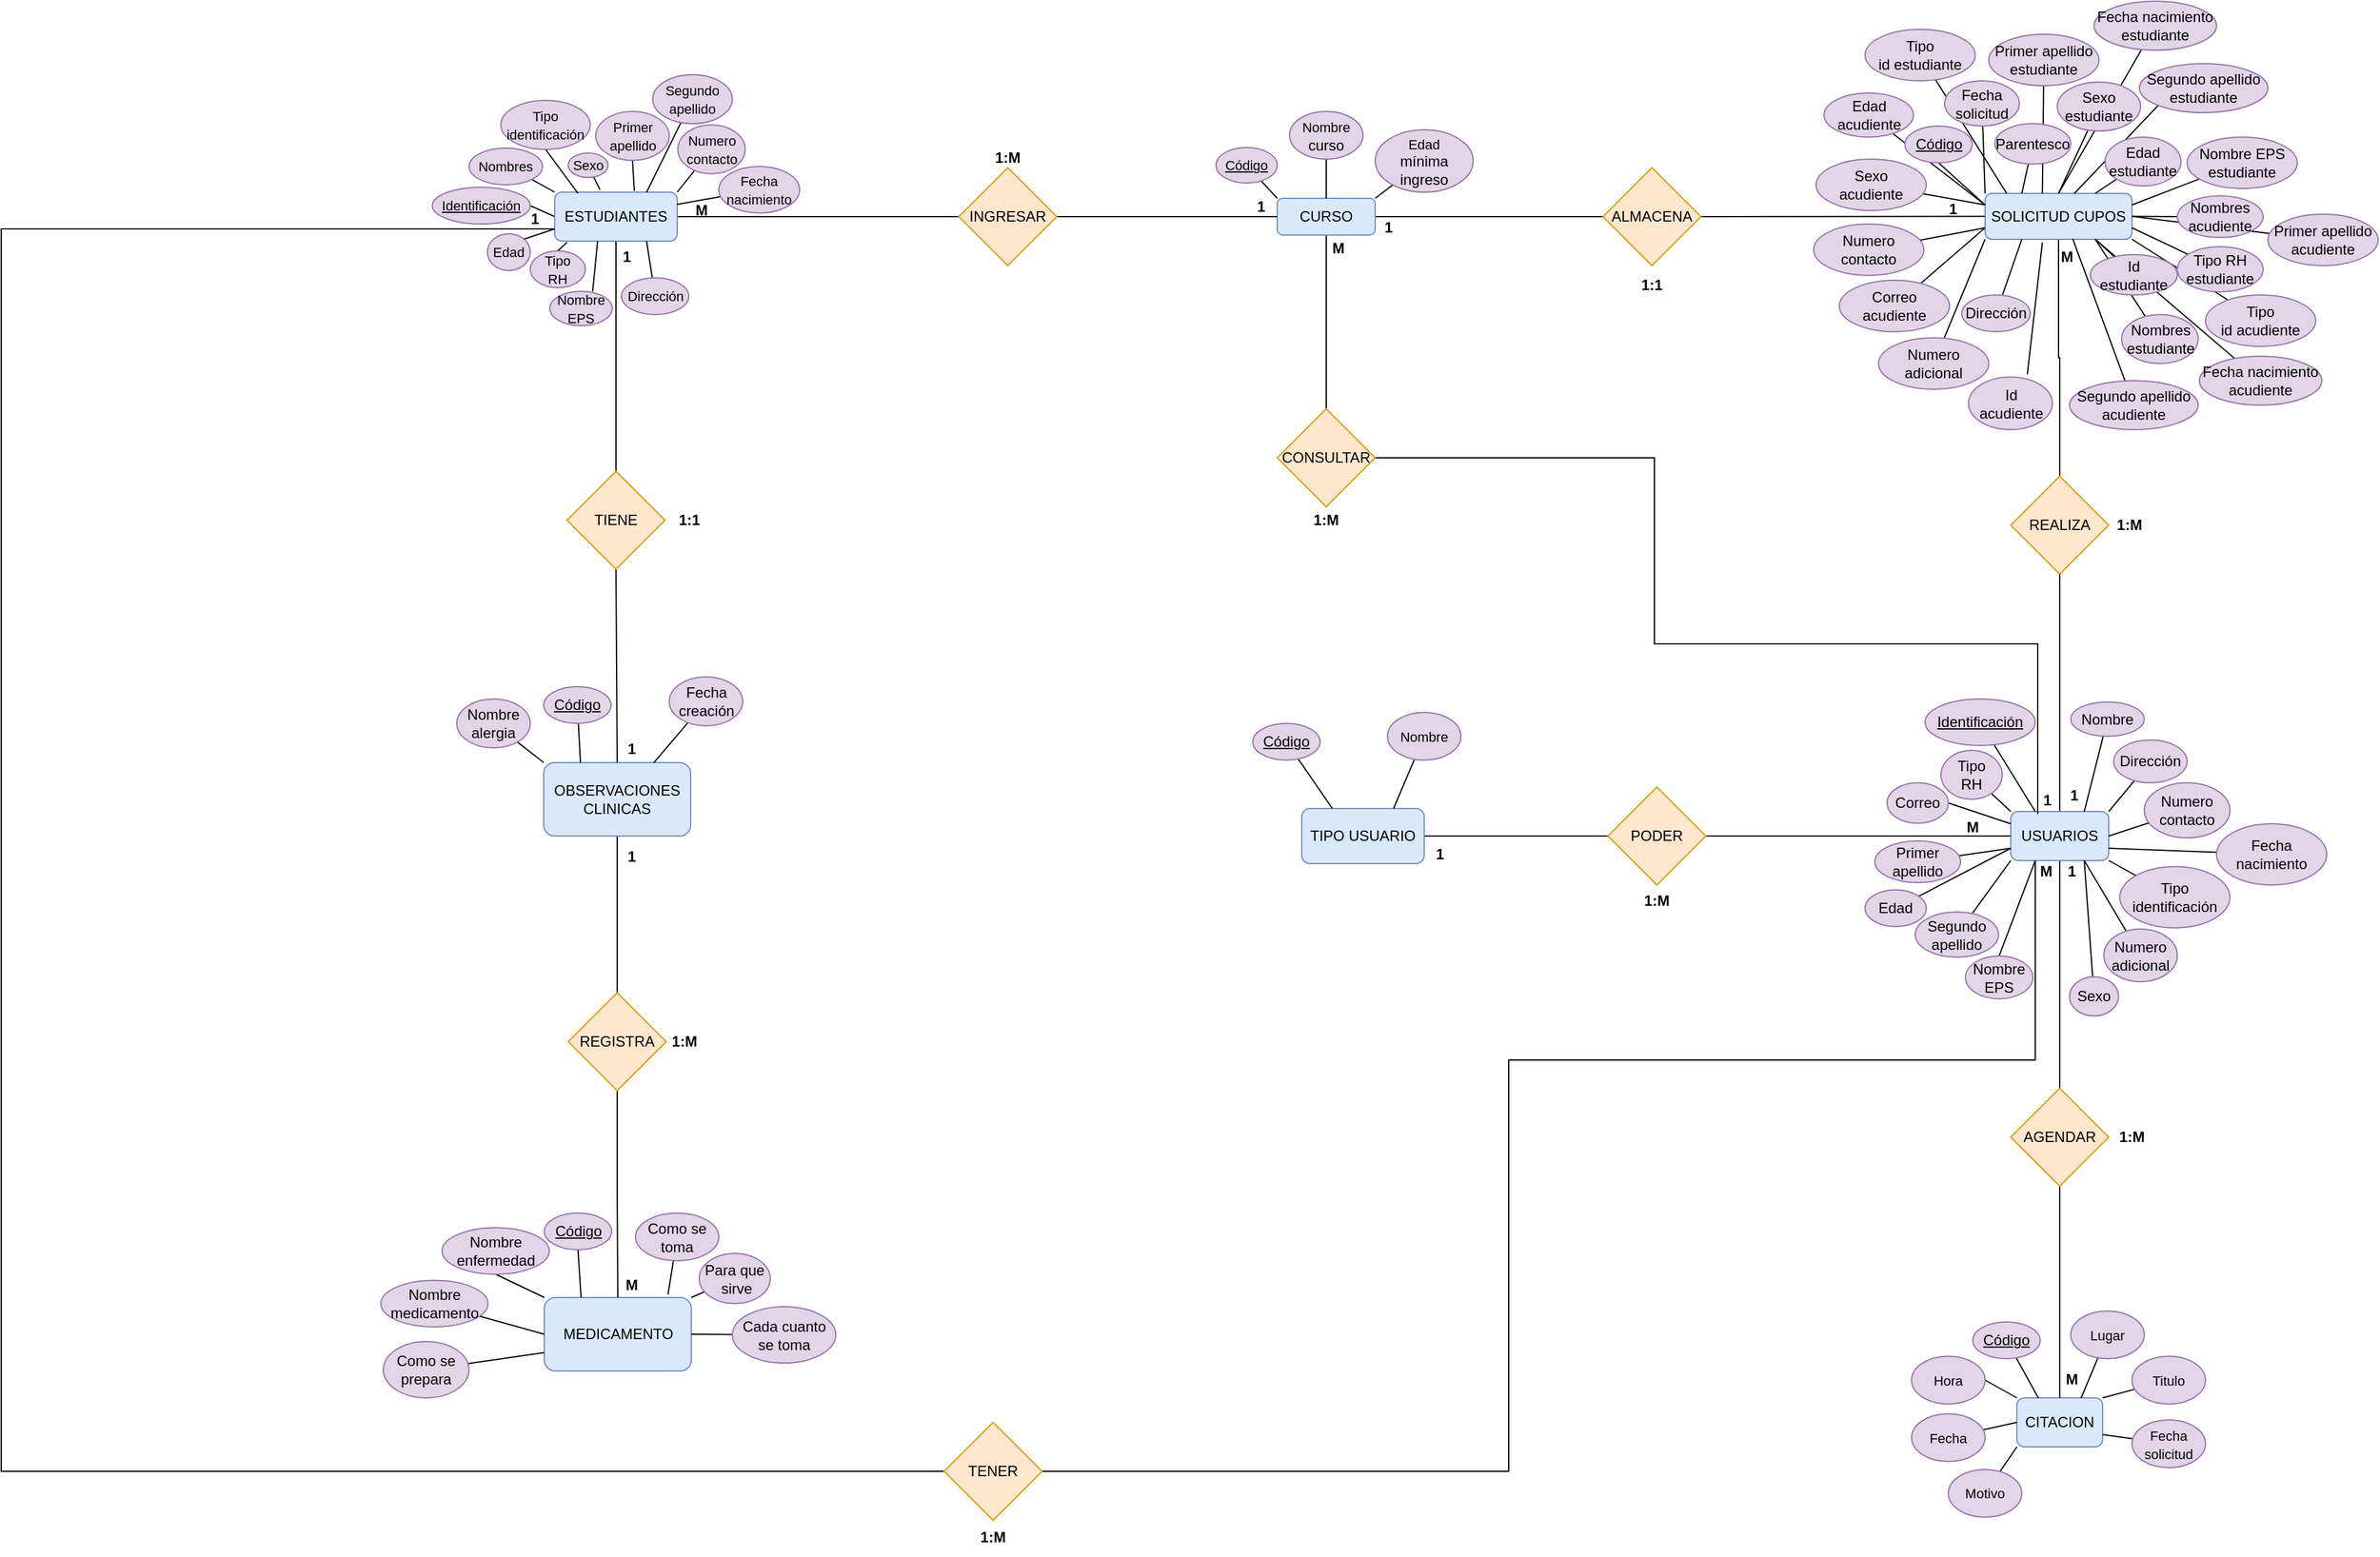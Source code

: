 <mxfile version="21.5.0" type="google">
  <diagram id="hi30bg3tdRjBoBi6AAP7" name="Página-2">
    <mxGraphModel grid="1" page="1" gridSize="10" guides="1" tooltips="1" connect="1" arrows="1" fold="1" pageScale="1" pageWidth="2000" pageHeight="1500" math="0" shadow="0">
      <root>
        <mxCell id="0" />
        <mxCell id="1" parent="0" />
        <mxCell id="21_-cTdfxWqtA-oArPwW-14" style="rounded=0;orthogonalLoop=1;jettySize=auto;html=1;exitX=0;exitY=0.5;exitDx=0;exitDy=0;entryX=1;entryY=0.5;entryDx=0;entryDy=0;endArrow=none;endFill=0;" edge="1" parent="1" source="kTRFzz2kdoV4UdgpNiOk-1" target="21_-cTdfxWqtA-oArPwW-1">
          <mxGeometry relative="1" as="geometry" />
        </mxCell>
        <mxCell id="pYTKp2RMSkkWVfWajzVp-2" style="rounded=0;orthogonalLoop=1;jettySize=auto;html=1;exitX=1;exitY=0.5;exitDx=0;exitDy=0;entryX=0;entryY=0.5;entryDx=0;entryDy=0;endArrow=none;endFill=0;" edge="1" parent="1" source="kTRFzz2kdoV4UdgpNiOk-1" target="pYTKp2RMSkkWVfWajzVp-1">
          <mxGeometry relative="1" as="geometry" />
        </mxCell>
        <mxCell id="buCbZHV-atKJJndQkfvh-4" style="edgeStyle=orthogonalEdgeStyle;rounded=0;orthogonalLoop=1;jettySize=auto;html=1;exitX=0.5;exitY=1;exitDx=0;exitDy=0;entryX=0.5;entryY=0;entryDx=0;entryDy=0;endArrow=none;endFill=0;" edge="1" parent="1" source="kTRFzz2kdoV4UdgpNiOk-1" target="buCbZHV-atKJJndQkfvh-3">
          <mxGeometry relative="1" as="geometry" />
        </mxCell>
        <mxCell id="52fGnfdgsXFUOAPsxjnB-5" style="edgeStyle=orthogonalEdgeStyle;rounded=0;orthogonalLoop=1;jettySize=auto;html=1;exitX=0;exitY=0.75;exitDx=0;exitDy=0;entryX=0;entryY=0.5;entryDx=0;entryDy=0;endArrow=none;endFill=0;" edge="1" parent="1" source="kTRFzz2kdoV4UdgpNiOk-1" target="52fGnfdgsXFUOAPsxjnB-3">
          <mxGeometry relative="1" as="geometry">
            <Array as="points">
              <mxPoint x="-1980" y="351" />
              <mxPoint x="-1980" y="1366" />
            </Array>
          </mxGeometry>
        </mxCell>
        <mxCell id="kTRFzz2kdoV4UdgpNiOk-1" value="ESTUDIANTES" style="rounded=1;whiteSpace=wrap;html=1;fillColor=#dae8fc;strokeColor=#6c8ebf;" vertex="1" parent="1">
          <mxGeometry x="-1528" y="321" width="100" height="40" as="geometry" />
        </mxCell>
        <mxCell id="1-Hoy1bRSM8ZjGm4KJbF-3" style="rounded=0;orthogonalLoop=1;jettySize=auto;html=1;exitX=1;exitY=0.5;exitDx=0;exitDy=0;entryX=0;entryY=0.5;entryDx=0;entryDy=0;endArrow=none;endFill=0;" edge="1" parent="1" source="efokd-Rs5_WxePR58kGl-1" target="1-Hoy1bRSM8ZjGm4KJbF-1">
          <mxGeometry relative="1" as="geometry" />
        </mxCell>
        <mxCell id="52fGnfdgsXFUOAPsxjnB-9" style="edgeStyle=orthogonalEdgeStyle;rounded=0;orthogonalLoop=1;jettySize=auto;html=1;exitX=0.5;exitY=1;exitDx=0;exitDy=0;entryX=0.5;entryY=0;entryDx=0;entryDy=0;endArrow=none;endFill=0;" edge="1" parent="1" source="efokd-Rs5_WxePR58kGl-1" target="hN-NQIdpNs_jW__vFX4X-1">
          <mxGeometry relative="1" as="geometry" />
        </mxCell>
        <mxCell id="efokd-Rs5_WxePR58kGl-1" value="CURSO" style="rounded=1;whiteSpace=wrap;html=1;fillColor=#dae8fc;strokeColor=#6c8ebf;" vertex="1" parent="1">
          <mxGeometry x="-938" y="326" width="80" height="30" as="geometry" />
        </mxCell>
        <mxCell id="1-Hoy1bRSM8ZjGm4KJbF-7" style="edgeStyle=orthogonalEdgeStyle;rounded=0;orthogonalLoop=1;jettySize=auto;html=1;exitX=0.5;exitY=1;exitDx=0;exitDy=0;entryX=0.5;entryY=0;entryDx=0;entryDy=0;endArrow=none;endFill=0;" edge="1" parent="1" source="efokd-Rs5_WxePR58kGl-3" target="1-Hoy1bRSM8ZjGm4KJbF-6">
          <mxGeometry relative="1" as="geometry" />
        </mxCell>
        <mxCell id="efokd-Rs5_WxePR58kGl-3" value="SOLICITUD CUPOS" style="rounded=1;whiteSpace=wrap;html=1;fillColor=#dae8fc;strokeColor=#6c8ebf;" vertex="1" parent="1">
          <mxGeometry x="-360" y="322" width="120" height="37.5" as="geometry" />
        </mxCell>
        <mxCell id="buCbZHV-atKJJndQkfvh-2" style="edgeStyle=orthogonalEdgeStyle;rounded=0;orthogonalLoop=1;jettySize=auto;html=1;entryX=0;entryY=0.5;entryDx=0;entryDy=0;endArrow=none;endFill=0;" edge="1" parent="1" source="efokd-Rs5_WxePR58kGl-4" target="t8jsbk6Kbx5nm3LYvszp-3">
          <mxGeometry relative="1" as="geometry" />
        </mxCell>
        <mxCell id="efokd-Rs5_WxePR58kGl-4" value="TIPO USUARIO" style="rounded=1;whiteSpace=wrap;html=1;fillColor=#dae8fc;strokeColor=#6c8ebf;" vertex="1" parent="1">
          <mxGeometry x="-918" y="824.5" width="100" height="45" as="geometry" />
        </mxCell>
        <mxCell id="efokd-Rs5_WxePR58kGl-5" value="CITACION" style="rounded=1;whiteSpace=wrap;html=1;fillColor=#dae8fc;strokeColor=#6c8ebf;" vertex="1" parent="1">
          <mxGeometry x="-334" y="1306" width="70" height="40" as="geometry" />
        </mxCell>
        <mxCell id="20xpbOnm3BHzxM4sge3k-3" style="edgeStyle=orthogonalEdgeStyle;rounded=0;orthogonalLoop=1;jettySize=auto;html=1;exitX=0.5;exitY=1;exitDx=0;exitDy=0;entryX=0.5;entryY=0;entryDx=0;entryDy=0;endArrow=none;endFill=0;" edge="1" parent="1" source="efokd-Rs5_WxePR58kGl-6" target="20xpbOnm3BHzxM4sge3k-2">
          <mxGeometry relative="1" as="geometry" />
        </mxCell>
        <mxCell id="efokd-Rs5_WxePR58kGl-6" value="OBSERVACIONES CLINICAS" style="rounded=1;whiteSpace=wrap;html=1;fillColor=#dae8fc;strokeColor=#6c8ebf;" vertex="1" parent="1">
          <mxGeometry x="-1537" y="787" width="120" height="60" as="geometry" />
        </mxCell>
        <mxCell id="efokd-Rs5_WxePR58kGl-7" value="MEDICAMENTO" style="rounded=1;whiteSpace=wrap;html=1;fillColor=#dae8fc;strokeColor=#6c8ebf;" vertex="1" parent="1">
          <mxGeometry x="-1536.5" y="1224" width="120" height="60" as="geometry" />
        </mxCell>
        <mxCell id="21_-cTdfxWqtA-oArPwW-1" value="&lt;u&gt;&lt;font style=&quot;font-size: 11px;&quot;&gt;Identificación&lt;/font&gt;&lt;/u&gt;" style="ellipse;whiteSpace=wrap;html=1;fillColor=#e1d5e7;strokeColor=#9673a6;" vertex="1" parent="1">
          <mxGeometry x="-1628" y="317" width="80" height="30" as="geometry" />
        </mxCell>
        <mxCell id="21_-cTdfxWqtA-oArPwW-17" style="rounded=0;orthogonalLoop=1;jettySize=auto;html=1;exitX=0.5;exitY=1;exitDx=0;exitDy=0;entryX=0.19;entryY=0.025;entryDx=0;entryDy=0;entryPerimeter=0;endArrow=none;endFill=0;" edge="1" parent="1" source="21_-cTdfxWqtA-oArPwW-2" target="kTRFzz2kdoV4UdgpNiOk-1">
          <mxGeometry relative="1" as="geometry" />
        </mxCell>
        <mxCell id="21_-cTdfxWqtA-oArPwW-2" value="&lt;font style=&quot;font-size: 11px;&quot;&gt;Tipo&lt;br&gt;identificación&lt;/font&gt;" style="ellipse;whiteSpace=wrap;html=1;fillColor=#e1d5e7;strokeColor=#9673a6;" vertex="1" parent="1">
          <mxGeometry x="-1572" y="246" width="73" height="40" as="geometry" />
        </mxCell>
        <mxCell id="21_-cTdfxWqtA-oArPwW-15" style="rounded=0;orthogonalLoop=1;jettySize=auto;html=1;exitX=1;exitY=1;exitDx=0;exitDy=0;entryX=0;entryY=0;entryDx=0;entryDy=0;endArrow=none;endFill=0;" edge="1" parent="1" source="21_-cTdfxWqtA-oArPwW-3" target="kTRFzz2kdoV4UdgpNiOk-1">
          <mxGeometry relative="1" as="geometry" />
        </mxCell>
        <mxCell id="21_-cTdfxWqtA-oArPwW-3" value="&lt;font style=&quot;font-size: 11px;&quot;&gt;Nombres&lt;/font&gt;" style="ellipse;whiteSpace=wrap;html=1;fillColor=#e1d5e7;strokeColor=#9673a6;" vertex="1" parent="1">
          <mxGeometry x="-1598" y="285" width="60" height="30" as="geometry" />
        </mxCell>
        <mxCell id="21_-cTdfxWqtA-oArPwW-18" style="rounded=0;orthogonalLoop=1;jettySize=auto;html=1;exitX=0.5;exitY=1;exitDx=0;exitDy=0;entryX=0.65;entryY=-0.025;entryDx=0;entryDy=0;endArrow=none;endFill=0;entryPerimeter=0;" edge="1" parent="1" source="21_-cTdfxWqtA-oArPwW-4" target="kTRFzz2kdoV4UdgpNiOk-1">
          <mxGeometry relative="1" as="geometry" />
        </mxCell>
        <mxCell id="21_-cTdfxWqtA-oArPwW-4" value="&lt;font style=&quot;font-size: 11px;&quot;&gt;Primer&lt;br&gt;apellido&lt;/font&gt;" style="ellipse;whiteSpace=wrap;html=1;fillColor=#e1d5e7;strokeColor=#9673a6;" vertex="1" parent="1">
          <mxGeometry x="-1494.5" y="255" width="60" height="40" as="geometry" />
        </mxCell>
        <mxCell id="21_-cTdfxWqtA-oArPwW-21" style="rounded=0;orthogonalLoop=1;jettySize=auto;html=1;entryX=0.75;entryY=0;entryDx=0;entryDy=0;endArrow=none;endFill=0;" edge="1" parent="1" source="21_-cTdfxWqtA-oArPwW-5" target="kTRFzz2kdoV4UdgpNiOk-1">
          <mxGeometry relative="1" as="geometry" />
        </mxCell>
        <mxCell id="21_-cTdfxWqtA-oArPwW-5" value="&lt;font style=&quot;font-size: 11px;&quot;&gt;Segundo&lt;br&gt;apellido&lt;/font&gt;" style="ellipse;whiteSpace=wrap;html=1;fillColor=#e1d5e7;strokeColor=#9673a6;" vertex="1" parent="1">
          <mxGeometry x="-1448" y="225" width="65" height="40" as="geometry" />
        </mxCell>
        <mxCell id="21_-cTdfxWqtA-oArPwW-25" style="rounded=0;orthogonalLoop=1;jettySize=auto;html=1;entryX=1;entryY=0.25;entryDx=0;entryDy=0;endArrow=none;endFill=0;" edge="1" parent="1" source="21_-cTdfxWqtA-oArPwW-6" target="kTRFzz2kdoV4UdgpNiOk-1">
          <mxGeometry relative="1" as="geometry" />
        </mxCell>
        <mxCell id="21_-cTdfxWqtA-oArPwW-6" value="&lt;font style=&quot;font-size: 11px;&quot;&gt;Fecha&lt;br&gt;nacimiento&lt;/font&gt;" style="ellipse;whiteSpace=wrap;html=1;fillColor=#e1d5e7;strokeColor=#9673a6;" vertex="1" parent="1">
          <mxGeometry x="-1394" y="300" width="66" height="38" as="geometry" />
        </mxCell>
        <mxCell id="21_-cTdfxWqtA-oArPwW-16" style="rounded=0;orthogonalLoop=1;jettySize=auto;html=1;exitX=1;exitY=0;exitDx=0;exitDy=0;entryX=0;entryY=0.75;entryDx=0;entryDy=0;endArrow=none;endFill=0;" edge="1" parent="1" source="21_-cTdfxWqtA-oArPwW-7" target="kTRFzz2kdoV4UdgpNiOk-1">
          <mxGeometry relative="1" as="geometry" />
        </mxCell>
        <mxCell id="21_-cTdfxWqtA-oArPwW-7" value="&lt;font style=&quot;font-size: 11px;&quot;&gt;Edad&lt;/font&gt;" style="ellipse;whiteSpace=wrap;html=1;fillColor=#e1d5e7;strokeColor=#9673a6;" vertex="1" parent="1">
          <mxGeometry x="-1583" y="355" width="35" height="30" as="geometry" />
        </mxCell>
        <mxCell id="21_-cTdfxWqtA-oArPwW-24" style="rounded=0;orthogonalLoop=1;jettySize=auto;html=1;entryX=1;entryY=0;entryDx=0;entryDy=0;endArrow=none;endFill=0;" edge="1" parent="1" source="21_-cTdfxWqtA-oArPwW-8" target="kTRFzz2kdoV4UdgpNiOk-1">
          <mxGeometry relative="1" as="geometry" />
        </mxCell>
        <mxCell id="21_-cTdfxWqtA-oArPwW-8" value="&lt;font style=&quot;font-size: 11px;&quot;&gt;Numero&lt;br&gt;contacto&lt;/font&gt;" style="ellipse;whiteSpace=wrap;html=1;fillColor=#e1d5e7;strokeColor=#9673a6;" vertex="1" parent="1">
          <mxGeometry x="-1427.5" y="266" width="55" height="40" as="geometry" />
        </mxCell>
        <mxCell id="21_-cTdfxWqtA-oArPwW-23" style="rounded=0;orthogonalLoop=1;jettySize=auto;html=1;entryX=0.75;entryY=1;entryDx=0;entryDy=0;endArrow=none;endFill=0;" edge="1" parent="1" source="21_-cTdfxWqtA-oArPwW-9" target="kTRFzz2kdoV4UdgpNiOk-1">
          <mxGeometry relative="1" as="geometry" />
        </mxCell>
        <mxCell id="21_-cTdfxWqtA-oArPwW-9" value="&lt;font style=&quot;font-size: 11px;&quot;&gt;Dirección&lt;/font&gt;" style="ellipse;whiteSpace=wrap;html=1;fillColor=#e1d5e7;strokeColor=#9673a6;" vertex="1" parent="1">
          <mxGeometry x="-1473.5" y="391" width="55" height="30" as="geometry" />
        </mxCell>
        <mxCell id="21_-cTdfxWqtA-oArPwW-22" style="rounded=0;orthogonalLoop=1;jettySize=auto;html=1;entryX=0.37;entryY=-0.05;entryDx=0;entryDy=0;entryPerimeter=0;endArrow=none;endFill=0;" edge="1" parent="1" source="21_-cTdfxWqtA-oArPwW-10" target="kTRFzz2kdoV4UdgpNiOk-1">
          <mxGeometry relative="1" as="geometry" />
        </mxCell>
        <mxCell id="21_-cTdfxWqtA-oArPwW-10" value="&lt;font style=&quot;font-size: 11px;&quot;&gt;Sexo&lt;/font&gt;" style="ellipse;whiteSpace=wrap;html=1;fillColor=#e1d5e7;strokeColor=#9673a6;" vertex="1" parent="1">
          <mxGeometry x="-1517" y="289" width="32.5" height="20" as="geometry" />
        </mxCell>
        <mxCell id="21_-cTdfxWqtA-oArPwW-20" style="rounded=0;orthogonalLoop=1;jettySize=auto;html=1;exitX=0.686;exitY=0;exitDx=0;exitDy=0;entryX=0.35;entryY=1;entryDx=0;entryDy=0;entryPerimeter=0;endArrow=none;endFill=0;exitPerimeter=0;" edge="1" parent="1" source="21_-cTdfxWqtA-oArPwW-11" target="kTRFzz2kdoV4UdgpNiOk-1">
          <mxGeometry relative="1" as="geometry" />
        </mxCell>
        <mxCell id="21_-cTdfxWqtA-oArPwW-11" value="&lt;font style=&quot;font-size: 11px;&quot;&gt;Nombre&lt;br&gt;EPS&lt;/font&gt;" style="ellipse;whiteSpace=wrap;html=1;fillColor=#e1d5e7;strokeColor=#9673a6;" vertex="1" parent="1">
          <mxGeometry x="-1532" y="402" width="51" height="28" as="geometry" />
        </mxCell>
        <mxCell id="21_-cTdfxWqtA-oArPwW-19" style="rounded=0;orthogonalLoop=1;jettySize=auto;html=1;exitX=0.5;exitY=0;exitDx=0;exitDy=0;entryX=0.1;entryY=1.025;entryDx=0;entryDy=0;endArrow=none;endFill=0;entryPerimeter=0;" edge="1" parent="1" source="21_-cTdfxWqtA-oArPwW-12" target="kTRFzz2kdoV4UdgpNiOk-1">
          <mxGeometry relative="1" as="geometry" />
        </mxCell>
        <mxCell id="21_-cTdfxWqtA-oArPwW-12" value="&lt;font style=&quot;font-size: 11px;&quot;&gt;Tipo&lt;br&gt;RH&lt;/font&gt;" style="ellipse;whiteSpace=wrap;html=1;fillColor=#e1d5e7;strokeColor=#9673a6;" vertex="1" parent="1">
          <mxGeometry x="-1548" y="369" width="45" height="30" as="geometry" />
        </mxCell>
        <mxCell id="pYTKp2RMSkkWVfWajzVp-3" style="rounded=0;orthogonalLoop=1;jettySize=auto;html=1;exitX=1;exitY=0.5;exitDx=0;exitDy=0;entryX=0;entryY=0.5;entryDx=0;entryDy=0;endArrow=none;endFill=0;" edge="1" parent="1" source="pYTKp2RMSkkWVfWajzVp-1" target="efokd-Rs5_WxePR58kGl-1">
          <mxGeometry relative="1" as="geometry" />
        </mxCell>
        <mxCell id="pYTKp2RMSkkWVfWajzVp-1" value="&lt;font style=&quot;vertical-align: inherit;&quot;&gt;&lt;font style=&quot;vertical-align: inherit;&quot;&gt;INGRESAR&lt;/font&gt;&lt;/font&gt;" style="rhombus;whiteSpace=wrap;html=1;fillColor=#ffe6cc;strokeColor=#d79b00;" vertex="1" parent="1">
          <mxGeometry x="-1198" y="301" width="80" height="80" as="geometry" />
        </mxCell>
        <mxCell id="pYTKp2RMSkkWVfWajzVp-7" style="rounded=0;orthogonalLoop=1;jettySize=auto;html=1;entryX=0;entryY=0;entryDx=0;entryDy=0;endArrow=none;endFill=0;" edge="1" parent="1" source="pYTKp2RMSkkWVfWajzVp-4" target="efokd-Rs5_WxePR58kGl-1">
          <mxGeometry relative="1" as="geometry" />
        </mxCell>
        <mxCell id="pYTKp2RMSkkWVfWajzVp-4" value="&lt;span style=&quot;font-size: 11px;&quot;&gt;&lt;u&gt;Código&lt;/u&gt;&lt;/span&gt;" style="ellipse;whiteSpace=wrap;html=1;fillColor=#e1d5e7;strokeColor=#9673a6;" vertex="1" parent="1">
          <mxGeometry x="-988" y="284.5" width="50" height="29" as="geometry" />
        </mxCell>
        <mxCell id="pYTKp2RMSkkWVfWajzVp-8" style="rounded=0;orthogonalLoop=1;jettySize=auto;html=1;entryX=0.5;entryY=0;entryDx=0;entryDy=0;endArrow=none;endFill=0;" edge="1" parent="1" source="pYTKp2RMSkkWVfWajzVp-5" target="efokd-Rs5_WxePR58kGl-1">
          <mxGeometry relative="1" as="geometry" />
        </mxCell>
        <mxCell id="pYTKp2RMSkkWVfWajzVp-5" value="&lt;span style=&quot;font-size: 11px;&quot;&gt;Nombre&lt;br&gt;&lt;/span&gt;curso" style="ellipse;whiteSpace=wrap;html=1;fillColor=#e1d5e7;strokeColor=#9673a6;" vertex="1" parent="1">
          <mxGeometry x="-928" y="255" width="60" height="39" as="geometry" />
        </mxCell>
        <mxCell id="pYTKp2RMSkkWVfWajzVp-9" style="rounded=0;orthogonalLoop=1;jettySize=auto;html=1;entryX=1;entryY=0;entryDx=0;entryDy=0;endArrow=none;endFill=0;" edge="1" parent="1" source="pYTKp2RMSkkWVfWajzVp-6" target="efokd-Rs5_WxePR58kGl-1">
          <mxGeometry relative="1" as="geometry" />
        </mxCell>
        <mxCell id="pYTKp2RMSkkWVfWajzVp-6" value="&lt;span style=&quot;font-size: 11px;&quot;&gt;Edad&lt;br&gt;&lt;/span&gt;mínima&lt;br&gt;ingreso" style="ellipse;whiteSpace=wrap;html=1;fillColor=#e1d5e7;strokeColor=#9673a6;" vertex="1" parent="1">
          <mxGeometry x="-858" y="270" width="80" height="51" as="geometry" />
        </mxCell>
        <mxCell id="1-Hoy1bRSM8ZjGm4KJbF-5" style="rounded=0;orthogonalLoop=1;jettySize=auto;html=1;exitX=1;exitY=0.5;exitDx=0;exitDy=0;entryX=0;entryY=0.5;entryDx=0;entryDy=0;endArrow=none;endFill=0;" edge="1" parent="1" source="1-Hoy1bRSM8ZjGm4KJbF-1" target="efokd-Rs5_WxePR58kGl-3">
          <mxGeometry relative="1" as="geometry" />
        </mxCell>
        <mxCell id="1-Hoy1bRSM8ZjGm4KJbF-1" value="ALMACENA" style="rhombus;whiteSpace=wrap;html=1;fillColor=#ffe6cc;strokeColor=#d79b00;" vertex="1" parent="1">
          <mxGeometry x="-672" y="301" width="80" height="80" as="geometry" />
        </mxCell>
        <mxCell id="1-Hoy1bRSM8ZjGm4KJbF-6" value="REALIZA" style="rhombus;whiteSpace=wrap;html=1;fillColor=#ffe6cc;strokeColor=#d79b00;" vertex="1" parent="1">
          <mxGeometry x="-339" y="553" width="80" height="80" as="geometry" />
        </mxCell>
        <mxCell id="1-Hoy1bRSM8ZjGm4KJbF-9" style="edgeStyle=orthogonalEdgeStyle;rounded=0;orthogonalLoop=1;jettySize=auto;html=1;exitX=0.5;exitY=0;exitDx=0;exitDy=0;entryX=0.5;entryY=1;entryDx=0;entryDy=0;endArrow=none;endFill=0;" edge="1" parent="1" source="1-Hoy1bRSM8ZjGm4KJbF-8" target="1-Hoy1bRSM8ZjGm4KJbF-6">
          <mxGeometry relative="1" as="geometry" />
        </mxCell>
        <mxCell id="t8jsbk6Kbx5nm3LYvszp-1" style="edgeStyle=orthogonalEdgeStyle;rounded=0;orthogonalLoop=1;jettySize=auto;html=1;exitX=0.5;exitY=1;exitDx=0;exitDy=0;entryX=0.5;entryY=0;entryDx=0;entryDy=0;endArrow=none;endFill=0;" edge="1" parent="1" source="1-Hoy1bRSM8ZjGm4KJbF-8" target="qtU__jgZs69hUL5VQeXv-1">
          <mxGeometry relative="1" as="geometry" />
        </mxCell>
        <mxCell id="1-Hoy1bRSM8ZjGm4KJbF-8" value="USUARIOS" style="rounded=1;whiteSpace=wrap;html=1;fillColor=#dae8fc;strokeColor=#6c8ebf;" vertex="1" parent="1">
          <mxGeometry x="-339" y="827" width="80" height="40" as="geometry" />
        </mxCell>
        <mxCell id="t8jsbk6Kbx5nm3LYvszp-2" style="edgeStyle=orthogonalEdgeStyle;rounded=0;orthogonalLoop=1;jettySize=auto;html=1;exitX=0.5;exitY=1;exitDx=0;exitDy=0;entryX=0.5;entryY=0;entryDx=0;entryDy=0;endArrow=none;endFill=0;" edge="1" parent="1" source="qtU__jgZs69hUL5VQeXv-1" target="efokd-Rs5_WxePR58kGl-5">
          <mxGeometry relative="1" as="geometry" />
        </mxCell>
        <mxCell id="qtU__jgZs69hUL5VQeXv-1" value="AGENDAR" style="rhombus;whiteSpace=wrap;html=1;fillColor=#ffe6cc;strokeColor=#d79b00;" vertex="1" parent="1">
          <mxGeometry x="-339" y="1053" width="80" height="80" as="geometry" />
        </mxCell>
        <mxCell id="buCbZHV-atKJJndQkfvh-1" style="edgeStyle=orthogonalEdgeStyle;rounded=0;orthogonalLoop=1;jettySize=auto;html=1;entryX=0;entryY=0.5;entryDx=0;entryDy=0;endArrow=none;endFill=0;" edge="1" parent="1" source="t8jsbk6Kbx5nm3LYvszp-3" target="1-Hoy1bRSM8ZjGm4KJbF-8">
          <mxGeometry relative="1" as="geometry" />
        </mxCell>
        <mxCell id="t8jsbk6Kbx5nm3LYvszp-3" value="PODER" style="rhombus;whiteSpace=wrap;html=1;fillColor=#ffe6cc;strokeColor=#d79b00;" vertex="1" parent="1">
          <mxGeometry x="-668" y="807" width="80" height="80" as="geometry" />
        </mxCell>
        <mxCell id="20xpbOnm3BHzxM4sge3k-1" style="rounded=0;orthogonalLoop=1;jettySize=auto;html=1;exitX=0.5;exitY=1;exitDx=0;exitDy=0;entryX=0.5;entryY=0;entryDx=0;entryDy=0;endArrow=none;endFill=0;" edge="1" parent="1" source="buCbZHV-atKJJndQkfvh-3" target="efokd-Rs5_WxePR58kGl-6">
          <mxGeometry relative="1" as="geometry" />
        </mxCell>
        <mxCell id="buCbZHV-atKJJndQkfvh-3" value="TIENE" style="rhombus;whiteSpace=wrap;html=1;fillColor=#ffe6cc;strokeColor=#d79b00;" vertex="1" parent="1">
          <mxGeometry x="-1518" y="549" width="80" height="80" as="geometry" />
        </mxCell>
        <mxCell id="20xpbOnm3BHzxM4sge3k-4" style="edgeStyle=orthogonalEdgeStyle;rounded=0;orthogonalLoop=1;jettySize=auto;html=1;exitX=0.5;exitY=1;exitDx=0;exitDy=0;entryX=0.5;entryY=0;entryDx=0;entryDy=0;endArrow=none;endFill=0;" edge="1" parent="1" source="20xpbOnm3BHzxM4sge3k-2" target="efokd-Rs5_WxePR58kGl-7">
          <mxGeometry relative="1" as="geometry" />
        </mxCell>
        <mxCell id="20xpbOnm3BHzxM4sge3k-2" value="REGISTRA" style="rhombus;whiteSpace=wrap;html=1;fillColor=#ffe6cc;strokeColor=#d79b00;" vertex="1" parent="1">
          <mxGeometry x="-1517" y="975" width="80" height="80" as="geometry" />
        </mxCell>
        <mxCell id="20xpbOnm3BHzxM4sge3k-15" style="rounded=0;orthogonalLoop=1;jettySize=auto;html=1;entryX=0.25;entryY=0;entryDx=0;entryDy=0;endArrow=none;endFill=0;" edge="1" parent="1" source="20xpbOnm3BHzxM4sge3k-11" target="efokd-Rs5_WxePR58kGl-6">
          <mxGeometry relative="1" as="geometry" />
        </mxCell>
        <mxCell id="20xpbOnm3BHzxM4sge3k-11" value="&lt;u&gt;Código&lt;/u&gt;" style="ellipse;whiteSpace=wrap;html=1;fillColor=#e1d5e7;strokeColor=#9673a6;" vertex="1" parent="1">
          <mxGeometry x="-1537" y="725" width="55" height="30" as="geometry" />
        </mxCell>
        <mxCell id="20xpbOnm3BHzxM4sge3k-16" style="rounded=0;orthogonalLoop=1;jettySize=auto;html=1;entryX=0.75;entryY=0;entryDx=0;entryDy=0;endArrow=none;endFill=0;" edge="1" parent="1" source="20xpbOnm3BHzxM4sge3k-13" target="efokd-Rs5_WxePR58kGl-6">
          <mxGeometry relative="1" as="geometry" />
        </mxCell>
        <mxCell id="20xpbOnm3BHzxM4sge3k-13" value="Fecha&lt;br&gt;creación" style="ellipse;whiteSpace=wrap;html=1;fillColor=#e1d5e7;strokeColor=#9673a6;" vertex="1" parent="1">
          <mxGeometry x="-1434.5" y="717" width="60" height="40" as="geometry" />
        </mxCell>
        <mxCell id="20xpbOnm3BHzxM4sge3k-20" style="rounded=0;orthogonalLoop=1;jettySize=auto;html=1;entryX=0.25;entryY=0;entryDx=0;entryDy=0;endArrow=none;endFill=0;" edge="1" parent="1" source="20xpbOnm3BHzxM4sge3k-17" target="efokd-Rs5_WxePR58kGl-4">
          <mxGeometry relative="1" as="geometry" />
        </mxCell>
        <mxCell id="20xpbOnm3BHzxM4sge3k-17" value="&lt;u&gt;Código&lt;/u&gt;" style="ellipse;whiteSpace=wrap;html=1;fillColor=#e1d5e7;strokeColor=#9673a6;" vertex="1" parent="1">
          <mxGeometry x="-958" y="755" width="55" height="30" as="geometry" />
        </mxCell>
        <mxCell id="20xpbOnm3BHzxM4sge3k-19" style="rounded=0;orthogonalLoop=1;jettySize=auto;html=1;entryX=0.75;entryY=0;entryDx=0;entryDy=0;endArrow=none;endFill=0;" edge="1" parent="1" source="20xpbOnm3BHzxM4sge3k-18" target="efokd-Rs5_WxePR58kGl-4">
          <mxGeometry relative="1" as="geometry" />
        </mxCell>
        <mxCell id="20xpbOnm3BHzxM4sge3k-18" value="&lt;span style=&quot;font-size: 11px;&quot;&gt;Nombre&lt;/span&gt;" style="ellipse;whiteSpace=wrap;html=1;fillColor=#e1d5e7;strokeColor=#9673a6;" vertex="1" parent="1">
          <mxGeometry x="-848" y="746" width="60" height="39" as="geometry" />
        </mxCell>
        <mxCell id="20xpbOnm3BHzxM4sge3k-27" style="rounded=0;orthogonalLoop=1;jettySize=auto;html=1;exitX=0.5;exitY=1;exitDx=0;exitDy=0;entryX=0.25;entryY=0;entryDx=0;entryDy=0;endArrow=none;endFill=0;" edge="1" parent="1" source="20xpbOnm3BHzxM4sge3k-21" target="efokd-Rs5_WxePR58kGl-7">
          <mxGeometry relative="1" as="geometry" />
        </mxCell>
        <mxCell id="20xpbOnm3BHzxM4sge3k-21" value="&lt;u&gt;Código&lt;/u&gt;" style="ellipse;whiteSpace=wrap;html=1;fillColor=#e1d5e7;strokeColor=#9673a6;" vertex="1" parent="1">
          <mxGeometry x="-1536.5" y="1155" width="55" height="30" as="geometry" />
        </mxCell>
        <mxCell id="20xpbOnm3BHzxM4sge3k-28" style="rounded=0;orthogonalLoop=1;jettySize=auto;html=1;exitX=0.5;exitY=1;exitDx=0;exitDy=0;entryX=0;entryY=0;entryDx=0;entryDy=0;endArrow=none;endFill=0;" edge="1" parent="1" source="20xpbOnm3BHzxM4sge3k-22" target="efokd-Rs5_WxePR58kGl-7">
          <mxGeometry relative="1" as="geometry" />
        </mxCell>
        <mxCell id="20xpbOnm3BHzxM4sge3k-22" value="Nombre&lt;br&gt;enfermedad" style="ellipse;whiteSpace=wrap;html=1;fillColor=#e1d5e7;strokeColor=#9673a6;" vertex="1" parent="1">
          <mxGeometry x="-1620" y="1167" width="87.5" height="38" as="geometry" />
        </mxCell>
        <mxCell id="20xpbOnm3BHzxM4sge3k-57" style="rounded=0;orthogonalLoop=1;jettySize=auto;html=1;entryX=0.25;entryY=0;entryDx=0;entryDy=0;endArrow=none;endFill=0;" edge="1" parent="1" source="20xpbOnm3BHzxM4sge3k-50" target="efokd-Rs5_WxePR58kGl-5">
          <mxGeometry relative="1" as="geometry" />
        </mxCell>
        <mxCell id="20xpbOnm3BHzxM4sge3k-50" value="&lt;u&gt;Código&lt;/u&gt;" style="ellipse;whiteSpace=wrap;html=1;fillColor=#e1d5e7;strokeColor=#9673a6;" vertex="1" parent="1">
          <mxGeometry x="-370" y="1244" width="55" height="30" as="geometry" />
        </mxCell>
        <mxCell id="20xpbOnm3BHzxM4sge3k-63" style="rounded=0;orthogonalLoop=1;jettySize=auto;html=1;entryX=1;entryY=0.75;entryDx=0;entryDy=0;endArrow=none;endFill=0;" edge="1" parent="1" source="20xpbOnm3BHzxM4sge3k-51" target="efokd-Rs5_WxePR58kGl-5">
          <mxGeometry relative="1" as="geometry" />
        </mxCell>
        <mxCell id="20xpbOnm3BHzxM4sge3k-51" value="&lt;span style=&quot;font-size: 11px;&quot;&gt;Fecha solicitud&lt;/span&gt;" style="ellipse;whiteSpace=wrap;html=1;fillColor=#e1d5e7;strokeColor=#9673a6;" vertex="1" parent="1">
          <mxGeometry x="-240" y="1324" width="60" height="39" as="geometry" />
        </mxCell>
        <mxCell id="20xpbOnm3BHzxM4sge3k-61" style="rounded=0;orthogonalLoop=1;jettySize=auto;html=1;entryX=1;entryY=0;entryDx=0;entryDy=0;endArrow=none;endFill=0;" edge="1" parent="1" source="20xpbOnm3BHzxM4sge3k-52" target="efokd-Rs5_WxePR58kGl-5">
          <mxGeometry relative="1" as="geometry" />
        </mxCell>
        <mxCell id="20xpbOnm3BHzxM4sge3k-52" value="&lt;span style=&quot;font-size: 11px;&quot;&gt;Titulo&lt;/span&gt;" style="ellipse;whiteSpace=wrap;html=1;fillColor=#e1d5e7;strokeColor=#9673a6;" vertex="1" parent="1">
          <mxGeometry x="-240" y="1272" width="60" height="39" as="geometry" />
        </mxCell>
        <mxCell id="20xpbOnm3BHzxM4sge3k-60" style="rounded=0;orthogonalLoop=1;jettySize=auto;html=1;exitX=1;exitY=0.5;exitDx=0;exitDy=0;entryX=0;entryY=0;entryDx=0;entryDy=0;endArrow=none;endFill=0;" edge="1" parent="1" source="20xpbOnm3BHzxM4sge3k-53" target="efokd-Rs5_WxePR58kGl-5">
          <mxGeometry relative="1" as="geometry" />
        </mxCell>
        <mxCell id="20xpbOnm3BHzxM4sge3k-53" value="&lt;span style=&quot;font-size: 11px;&quot;&gt;Hora&lt;/span&gt;" style="ellipse;whiteSpace=wrap;html=1;fillColor=#e1d5e7;strokeColor=#9673a6;" vertex="1" parent="1">
          <mxGeometry x="-420" y="1272" width="60" height="39" as="geometry" />
        </mxCell>
        <mxCell id="20xpbOnm3BHzxM4sge3k-62" style="rounded=0;orthogonalLoop=1;jettySize=auto;html=1;entryX=0;entryY=0.5;entryDx=0;entryDy=0;endArrow=none;endFill=0;" edge="1" parent="1" source="20xpbOnm3BHzxM4sge3k-54" target="efokd-Rs5_WxePR58kGl-5">
          <mxGeometry relative="1" as="geometry" />
        </mxCell>
        <mxCell id="20xpbOnm3BHzxM4sge3k-54" value="&lt;span style=&quot;font-size: 11px;&quot;&gt;Fecha&lt;/span&gt;" style="ellipse;whiteSpace=wrap;html=1;fillColor=#e1d5e7;strokeColor=#9673a6;" vertex="1" parent="1">
          <mxGeometry x="-420" y="1319" width="60" height="39" as="geometry" />
        </mxCell>
        <mxCell id="20xpbOnm3BHzxM4sge3k-58" style="rounded=0;orthogonalLoop=1;jettySize=auto;html=1;entryX=0.75;entryY=0;entryDx=0;entryDy=0;endArrow=none;endFill=0;" edge="1" parent="1" source="20xpbOnm3BHzxM4sge3k-55" target="efokd-Rs5_WxePR58kGl-5">
          <mxGeometry relative="1" as="geometry" />
        </mxCell>
        <mxCell id="20xpbOnm3BHzxM4sge3k-55" value="&lt;span style=&quot;font-size: 11px;&quot;&gt;Lugar&lt;/span&gt;" style="ellipse;whiteSpace=wrap;html=1;fillColor=#e1d5e7;strokeColor=#9673a6;" vertex="1" parent="1">
          <mxGeometry x="-290" y="1235" width="60" height="39" as="geometry" />
        </mxCell>
        <mxCell id="20xpbOnm3BHzxM4sge3k-64" style="rounded=0;orthogonalLoop=1;jettySize=auto;html=1;entryX=0;entryY=1;entryDx=0;entryDy=0;endArrow=none;endFill=0;" edge="1" parent="1" source="20xpbOnm3BHzxM4sge3k-56" target="efokd-Rs5_WxePR58kGl-5">
          <mxGeometry relative="1" as="geometry" />
        </mxCell>
        <mxCell id="20xpbOnm3BHzxM4sge3k-56" value="&lt;span style=&quot;font-size: 11px;&quot;&gt;Motivo&lt;/span&gt;" style="ellipse;whiteSpace=wrap;html=1;fillColor=#e1d5e7;strokeColor=#9673a6;" vertex="1" parent="1">
          <mxGeometry x="-390" y="1364.5" width="60" height="39" as="geometry" />
        </mxCell>
        <mxCell id="20xpbOnm3BHzxM4sge3k-80" style="rounded=0;orthogonalLoop=1;jettySize=auto;html=1;entryX=0.25;entryY=0;entryDx=0;entryDy=0;endArrow=none;endFill=0;" edge="1" parent="1" source="20xpbOnm3BHzxM4sge3k-65" target="1-Hoy1bRSM8ZjGm4KJbF-8">
          <mxGeometry relative="1" as="geometry" />
        </mxCell>
        <mxCell id="20xpbOnm3BHzxM4sge3k-65" value="&lt;u&gt;Identificación&lt;/u&gt;" style="ellipse;whiteSpace=wrap;html=1;fillColor=#e1d5e7;strokeColor=#9673a6;" vertex="1" parent="1">
          <mxGeometry x="-409" y="735" width="90" height="38" as="geometry" />
        </mxCell>
        <mxCell id="20xpbOnm3BHzxM4sge3k-86" style="rounded=0;orthogonalLoop=1;jettySize=auto;html=1;entryX=1;entryY=1;entryDx=0;entryDy=0;endArrow=none;endFill=0;" edge="1" parent="1" source="20xpbOnm3BHzxM4sge3k-66" target="1-Hoy1bRSM8ZjGm4KJbF-8">
          <mxGeometry relative="1" as="geometry" />
        </mxCell>
        <mxCell id="20xpbOnm3BHzxM4sge3k-66" value="Tipo&lt;br&gt;identificación" style="ellipse;whiteSpace=wrap;html=1;fillColor=#e1d5e7;strokeColor=#9673a6;" vertex="1" parent="1">
          <mxGeometry x="-250" y="872" width="90" height="50" as="geometry" />
        </mxCell>
        <mxCell id="20xpbOnm3BHzxM4sge3k-82" style="rounded=0;orthogonalLoop=1;jettySize=auto;html=1;entryX=0.75;entryY=0;entryDx=0;entryDy=0;endArrow=none;endFill=0;" edge="1" parent="1" source="20xpbOnm3BHzxM4sge3k-67" target="1-Hoy1bRSM8ZjGm4KJbF-8">
          <mxGeometry relative="1" as="geometry" />
        </mxCell>
        <mxCell id="20xpbOnm3BHzxM4sge3k-67" value="Nombre" style="ellipse;whiteSpace=wrap;html=1;fillColor=#e1d5e7;strokeColor=#9673a6;" vertex="1" parent="1">
          <mxGeometry x="-290" y="737.5" width="60" height="28" as="geometry" />
        </mxCell>
        <mxCell id="20xpbOnm3BHzxM4sge3k-91" style="rounded=0;orthogonalLoop=1;jettySize=auto;html=1;entryX=0;entryY=0.75;entryDx=0;entryDy=0;endArrow=none;endFill=0;" edge="1" parent="1" source="20xpbOnm3BHzxM4sge3k-68" target="1-Hoy1bRSM8ZjGm4KJbF-8">
          <mxGeometry relative="1" as="geometry" />
        </mxCell>
        <mxCell id="20xpbOnm3BHzxM4sge3k-68" value="Primer &lt;br&gt;apellido" style="ellipse;whiteSpace=wrap;html=1;fillColor=#e1d5e7;strokeColor=#9673a6;" vertex="1" parent="1">
          <mxGeometry x="-450" y="851" width="70" height="34" as="geometry" />
        </mxCell>
        <mxCell id="20xpbOnm3BHzxM4sge3k-92" style="rounded=0;orthogonalLoop=1;jettySize=auto;html=1;entryX=0;entryY=1;entryDx=0;entryDy=0;endArrow=none;endFill=0;" edge="1" parent="1" source="20xpbOnm3BHzxM4sge3k-69" target="1-Hoy1bRSM8ZjGm4KJbF-8">
          <mxGeometry relative="1" as="geometry" />
        </mxCell>
        <mxCell id="20xpbOnm3BHzxM4sge3k-69" value="Segundo&lt;br&gt;apellido" style="ellipse;whiteSpace=wrap;html=1;fillColor=#e1d5e7;strokeColor=#9673a6;" vertex="1" parent="1">
          <mxGeometry x="-417" y="909" width="68" height="37" as="geometry" />
        </mxCell>
        <mxCell id="20xpbOnm3BHzxM4sge3k-90" style="rounded=0;orthogonalLoop=1;jettySize=auto;html=1;entryX=1;entryY=0.75;entryDx=0;entryDy=0;endArrow=none;endFill=0;" edge="1" parent="1" source="20xpbOnm3BHzxM4sge3k-70" target="1-Hoy1bRSM8ZjGm4KJbF-8">
          <mxGeometry relative="1" as="geometry" />
        </mxCell>
        <mxCell id="20xpbOnm3BHzxM4sge3k-70" value="Fecha&lt;br&gt;nacimiento" style="ellipse;whiteSpace=wrap;html=1;fillColor=#e1d5e7;strokeColor=#9673a6;" vertex="1" parent="1">
          <mxGeometry x="-171" y="837" width="90" height="50" as="geometry" />
        </mxCell>
        <mxCell id="20xpbOnm3BHzxM4sge3k-97" style="rounded=0;orthogonalLoop=1;jettySize=auto;html=1;entryX=0;entryY=0.75;entryDx=0;entryDy=0;endArrow=none;endFill=0;" edge="1" parent="1" source="20xpbOnm3BHzxM4sge3k-71" target="1-Hoy1bRSM8ZjGm4KJbF-8">
          <mxGeometry relative="1" as="geometry" />
        </mxCell>
        <mxCell id="20xpbOnm3BHzxM4sge3k-71" value="Edad" style="ellipse;whiteSpace=wrap;html=1;fillColor=#e1d5e7;strokeColor=#9673a6;" vertex="1" parent="1">
          <mxGeometry x="-458" y="891" width="50" height="30" as="geometry" />
        </mxCell>
        <mxCell id="20xpbOnm3BHzxM4sge3k-96" style="rounded=0;orthogonalLoop=1;jettySize=auto;html=1;entryX=0.75;entryY=1;entryDx=0;entryDy=0;endArrow=none;endFill=0;" edge="1" parent="1" source="20xpbOnm3BHzxM4sge3k-72" target="1-Hoy1bRSM8ZjGm4KJbF-8">
          <mxGeometry relative="1" as="geometry" />
        </mxCell>
        <mxCell id="20xpbOnm3BHzxM4sge3k-72" value="Sexo" style="ellipse;whiteSpace=wrap;html=1;fillColor=#e1d5e7;strokeColor=#9673a6;" vertex="1" parent="1">
          <mxGeometry x="-291" y="962" width="40" height="32" as="geometry" />
        </mxCell>
        <mxCell id="20xpbOnm3BHzxM4sge3k-83" style="rounded=0;orthogonalLoop=1;jettySize=auto;html=1;entryX=1;entryY=0;entryDx=0;entryDy=0;endArrow=none;endFill=0;" edge="1" parent="1" source="20xpbOnm3BHzxM4sge3k-73" target="1-Hoy1bRSM8ZjGm4KJbF-8">
          <mxGeometry relative="1" as="geometry" />
        </mxCell>
        <mxCell id="20xpbOnm3BHzxM4sge3k-73" value="Dirección" style="ellipse;whiteSpace=wrap;html=1;fillColor=#e1d5e7;strokeColor=#9673a6;" vertex="1" parent="1">
          <mxGeometry x="-255" y="768.5" width="60" height="35" as="geometry" />
        </mxCell>
        <mxCell id="20xpbOnm3BHzxM4sge3k-84" style="rounded=0;orthogonalLoop=1;jettySize=auto;html=1;entryX=1;entryY=0.5;entryDx=0;entryDy=0;endArrow=none;endFill=0;" edge="1" parent="1" source="20xpbOnm3BHzxM4sge3k-74" target="1-Hoy1bRSM8ZjGm4KJbF-8">
          <mxGeometry relative="1" as="geometry" />
        </mxCell>
        <mxCell id="20xpbOnm3BHzxM4sge3k-74" value="Numero&lt;br&gt;contacto" style="ellipse;whiteSpace=wrap;html=1;fillColor=#e1d5e7;strokeColor=#9673a6;" vertex="1" parent="1">
          <mxGeometry x="-230" y="803.5" width="70" height="45" as="geometry" />
        </mxCell>
        <mxCell id="20xpbOnm3BHzxM4sge3k-93" style="rounded=0;orthogonalLoop=1;jettySize=auto;html=1;entryX=0.75;entryY=1;entryDx=0;entryDy=0;endArrow=none;endFill=0;" edge="1" parent="1" source="20xpbOnm3BHzxM4sge3k-75" target="1-Hoy1bRSM8ZjGm4KJbF-8">
          <mxGeometry relative="1" as="geometry" />
        </mxCell>
        <mxCell id="20xpbOnm3BHzxM4sge3k-75" value="Numero&lt;br&gt;adicional" style="ellipse;whiteSpace=wrap;html=1;fillColor=#e1d5e7;strokeColor=#9673a6;" vertex="1" parent="1">
          <mxGeometry x="-263" y="923" width="60" height="43" as="geometry" />
        </mxCell>
        <mxCell id="20xpbOnm3BHzxM4sge3k-89" style="rounded=0;orthogonalLoop=1;jettySize=auto;html=1;exitX=1;exitY=0.5;exitDx=0;exitDy=0;entryX=0;entryY=0.25;entryDx=0;entryDy=0;endArrow=none;endFill=0;" edge="1" parent="1" source="20xpbOnm3BHzxM4sge3k-76" target="1-Hoy1bRSM8ZjGm4KJbF-8">
          <mxGeometry relative="1" as="geometry" />
        </mxCell>
        <mxCell id="20xpbOnm3BHzxM4sge3k-76" value="Correo" style="ellipse;whiteSpace=wrap;html=1;fillColor=#e1d5e7;strokeColor=#9673a6;" vertex="1" parent="1">
          <mxGeometry x="-440" y="803.5" width="50" height="33" as="geometry" />
        </mxCell>
        <mxCell id="20xpbOnm3BHzxM4sge3k-94" style="rounded=0;orthogonalLoop=1;jettySize=auto;html=1;exitX=0.5;exitY=0;exitDx=0;exitDy=0;entryX=0.25;entryY=1;entryDx=0;entryDy=0;endArrow=none;endFill=0;" edge="1" parent="1" source="20xpbOnm3BHzxM4sge3k-77" target="1-Hoy1bRSM8ZjGm4KJbF-8">
          <mxGeometry relative="1" as="geometry" />
        </mxCell>
        <mxCell id="20xpbOnm3BHzxM4sge3k-77" value="Nombre&lt;br&gt;EPS" style="ellipse;whiteSpace=wrap;html=1;fillColor=#e1d5e7;strokeColor=#9673a6;" vertex="1" parent="1">
          <mxGeometry x="-376" y="945" width="55" height="35" as="geometry" />
        </mxCell>
        <mxCell id="20xpbOnm3BHzxM4sge3k-85" style="rounded=0;orthogonalLoop=1;jettySize=auto;html=1;entryX=0;entryY=0;entryDx=0;entryDy=0;endArrow=none;endFill=0;" edge="1" parent="1" source="20xpbOnm3BHzxM4sge3k-78" target="1-Hoy1bRSM8ZjGm4KJbF-8">
          <mxGeometry relative="1" as="geometry" />
        </mxCell>
        <mxCell id="20xpbOnm3BHzxM4sge3k-78" value="Tipo&lt;br&gt;RH" style="ellipse;whiteSpace=wrap;html=1;fillColor=#e1d5e7;strokeColor=#9673a6;" vertex="1" parent="1">
          <mxGeometry x="-396" y="777" width="50" height="40" as="geometry" />
        </mxCell>
        <mxCell id="20xpbOnm3BHzxM4sge3k-124" style="rounded=0;orthogonalLoop=1;jettySize=auto;html=1;exitX=0.5;exitY=1;exitDx=0;exitDy=0;entryX=0;entryY=0.25;entryDx=0;entryDy=0;endArrow=none;endFill=0;" edge="1" parent="1" source="20xpbOnm3BHzxM4sge3k-98" target="efokd-Rs5_WxePR58kGl-3">
          <mxGeometry relative="1" as="geometry" />
        </mxCell>
        <mxCell id="20xpbOnm3BHzxM4sge3k-131" style="rounded=0;orthogonalLoop=1;jettySize=auto;html=1;entryX=0;entryY=0;entryDx=0;entryDy=0;endArrow=none;endFill=0;" edge="1" parent="1" source="20xpbOnm3BHzxM4sge3k-99" target="efokd-Rs5_WxePR58kGl-3">
          <mxGeometry relative="1" as="geometry" />
        </mxCell>
        <mxCell id="20xpbOnm3BHzxM4sge3k-144" style="rounded=0;orthogonalLoop=1;jettySize=auto;html=1;entryX=0.75;entryY=1;entryDx=0;entryDy=0;endArrow=none;endFill=0;" edge="1" parent="1" source="20xpbOnm3BHzxM4sge3k-100" target="efokd-Rs5_WxePR58kGl-3">
          <mxGeometry relative="1" as="geometry" />
        </mxCell>
        <mxCell id="20xpbOnm3BHzxM4sge3k-148" style="rounded=0;orthogonalLoop=1;jettySize=auto;html=1;entryX=0.147;entryY=0;entryDx=0;entryDy=0;entryPerimeter=0;endArrow=none;endFill=0;" edge="1" parent="1" source="20xpbOnm3BHzxM4sge3k-101" target="efokd-Rs5_WxePR58kGl-3">
          <mxGeometry relative="1" as="geometry" />
        </mxCell>
        <mxCell id="20xpbOnm3BHzxM4sge3k-101" value="Tipo&lt;br&gt;id estudiante" style="ellipse;whiteSpace=wrap;html=1;fillColor=#e1d5e7;strokeColor=#9673a6;" vertex="1" parent="1">
          <mxGeometry x="-458" y="188" width="90" height="42" as="geometry" />
        </mxCell>
        <mxCell id="20xpbOnm3BHzxM4sge3k-147" style="rounded=0;orthogonalLoop=1;jettySize=auto;html=1;entryX=0.75;entryY=1;entryDx=0;entryDy=0;endArrow=none;endFill=0;" edge="1" parent="1" source="20xpbOnm3BHzxM4sge3k-102" target="efokd-Rs5_WxePR58kGl-3">
          <mxGeometry relative="1" as="geometry" />
        </mxCell>
        <mxCell id="20xpbOnm3BHzxM4sge3k-102" value="Nombres&lt;br&gt;estudiante" style="ellipse;whiteSpace=wrap;html=1;fillColor=#e1d5e7;strokeColor=#9673a6;" vertex="1" parent="1">
          <mxGeometry x="-248.5" y="421" width="62.5" height="40" as="geometry" />
        </mxCell>
        <mxCell id="20xpbOnm3BHzxM4sge3k-136" style="rounded=0;orthogonalLoop=1;jettySize=auto;html=1;entryX=0.39;entryY=0;entryDx=0;entryDy=0;entryPerimeter=0;endArrow=none;endFill=0;" edge="1" parent="1" source="20xpbOnm3BHzxM4sge3k-103" target="efokd-Rs5_WxePR58kGl-3">
          <mxGeometry relative="1" as="geometry" />
        </mxCell>
        <mxCell id="20xpbOnm3BHzxM4sge3k-103" value="Primer apellido estudiante" style="ellipse;whiteSpace=wrap;html=1;fillColor=#e1d5e7;strokeColor=#9673a6;" vertex="1" parent="1">
          <mxGeometry x="-357" y="192" width="90" height="42" as="geometry" />
        </mxCell>
        <mxCell id="20xpbOnm3BHzxM4sge3k-138" style="rounded=0;orthogonalLoop=1;jettySize=auto;html=1;exitX=0;exitY=1;exitDx=0;exitDy=0;entryX=0.608;entryY=0;entryDx=0;entryDy=0;endArrow=none;endFill=0;entryPerimeter=0;" edge="1" parent="1" source="20xpbOnm3BHzxM4sge3k-104" target="efokd-Rs5_WxePR58kGl-3">
          <mxGeometry relative="1" as="geometry" />
        </mxCell>
        <mxCell id="20xpbOnm3BHzxM4sge3k-104" value="Segundo apellido estudiante" style="ellipse;whiteSpace=wrap;html=1;fillColor=#e1d5e7;strokeColor=#9673a6;" vertex="1" parent="1">
          <mxGeometry x="-234" y="216" width="105" height="40" as="geometry" />
        </mxCell>
        <mxCell id="20xpbOnm3BHzxM4sge3k-150" style="rounded=0;orthogonalLoop=1;jettySize=auto;html=1;entryX=0.5;entryY=0;entryDx=0;entryDy=0;endArrow=none;endFill=0;" edge="1" parent="1" source="20xpbOnm3BHzxM4sge3k-105" target="efokd-Rs5_WxePR58kGl-3">
          <mxGeometry relative="1" as="geometry" />
        </mxCell>
        <mxCell id="20xpbOnm3BHzxM4sge3k-105" value="Fecha nacimiento estudiante" style="ellipse;whiteSpace=wrap;html=1;fillColor=#e1d5e7;strokeColor=#9673a6;" vertex="1" parent="1">
          <mxGeometry x="-271" y="165" width="100" height="40" as="geometry" />
        </mxCell>
        <mxCell id="20xpbOnm3BHzxM4sge3k-135" style="rounded=0;orthogonalLoop=1;jettySize=auto;html=1;entryX=0.75;entryY=0;entryDx=0;entryDy=0;endArrow=none;endFill=0;" edge="1" parent="1" source="20xpbOnm3BHzxM4sge3k-106" target="efokd-Rs5_WxePR58kGl-3">
          <mxGeometry relative="1" as="geometry" />
        </mxCell>
        <mxCell id="20xpbOnm3BHzxM4sge3k-106" value="Edad &lt;br&gt;estudiante" style="ellipse;whiteSpace=wrap;html=1;fillColor=#e1d5e7;strokeColor=#9673a6;" vertex="1" parent="1">
          <mxGeometry x="-262" y="276" width="62" height="40" as="geometry" />
        </mxCell>
        <mxCell id="20xpbOnm3BHzxM4sge3k-134" style="rounded=0;orthogonalLoop=1;jettySize=auto;html=1;entryX=0.5;entryY=0;entryDx=0;entryDy=0;endArrow=none;endFill=0;" edge="1" parent="1" source="20xpbOnm3BHzxM4sge3k-107" target="efokd-Rs5_WxePR58kGl-3">
          <mxGeometry relative="1" as="geometry" />
        </mxCell>
        <mxCell id="20xpbOnm3BHzxM4sge3k-107" value="Sexo &lt;br&gt;estudiante" style="ellipse;whiteSpace=wrap;html=1;fillColor=#e1d5e7;strokeColor=#9673a6;" vertex="1" parent="1">
          <mxGeometry x="-301" y="231" width="68" height="40" as="geometry" />
        </mxCell>
        <mxCell id="20xpbOnm3BHzxM4sge3k-139" style="rounded=0;orthogonalLoop=1;jettySize=auto;html=1;entryX=1;entryY=0.25;entryDx=0;entryDy=0;endArrow=none;endFill=0;" edge="1" parent="1" source="20xpbOnm3BHzxM4sge3k-108" target="efokd-Rs5_WxePR58kGl-3">
          <mxGeometry relative="1" as="geometry" />
        </mxCell>
        <mxCell id="20xpbOnm3BHzxM4sge3k-108" value="Nombre EPS estudiante" style="ellipse;whiteSpace=wrap;html=1;fillColor=#e1d5e7;strokeColor=#9673a6;" vertex="1" parent="1">
          <mxGeometry x="-195" y="276" width="90" height="42" as="geometry" />
        </mxCell>
        <mxCell id="20xpbOnm3BHzxM4sge3k-141" style="rounded=0;orthogonalLoop=1;jettySize=auto;html=1;entryX=1;entryY=0.75;entryDx=0;entryDy=0;endArrow=none;endFill=0;" edge="1" parent="1" source="20xpbOnm3BHzxM4sge3k-109" target="efokd-Rs5_WxePR58kGl-3">
          <mxGeometry relative="1" as="geometry" />
        </mxCell>
        <mxCell id="20xpbOnm3BHzxM4sge3k-130" style="rounded=0;orthogonalLoop=1;jettySize=auto;html=1;entryX=0.39;entryY=1.067;entryDx=0;entryDy=0;exitX=0.701;exitY=-0.054;exitDx=0;exitDy=0;endArrow=none;endFill=0;entryPerimeter=0;exitPerimeter=0;" edge="1" parent="1" source="20xpbOnm3BHzxM4sge3k-110" target="efokd-Rs5_WxePR58kGl-3">
          <mxGeometry relative="1" as="geometry" />
        </mxCell>
        <mxCell id="20xpbOnm3BHzxM4sge3k-110" value="Id &lt;br&gt;acudiente" style="ellipse;whiteSpace=wrap;html=1;fillColor=#e1d5e7;strokeColor=#9673a6;" vertex="1" parent="1">
          <mxGeometry x="-373.5" y="472" width="68.5" height="43" as="geometry" />
        </mxCell>
        <mxCell id="20xpbOnm3BHzxM4sge3k-145" style="rounded=0;orthogonalLoop=1;jettySize=auto;html=1;entryX=1;entryY=1;entryDx=0;entryDy=0;endArrow=none;endFill=0;" edge="1" parent="1" source="20xpbOnm3BHzxM4sge3k-112" target="efokd-Rs5_WxePR58kGl-3">
          <mxGeometry relative="1" as="geometry" />
        </mxCell>
        <mxCell id="20xpbOnm3BHzxM4sge3k-112" value="Tipo&lt;br&gt;id acudiente" style="ellipse;whiteSpace=wrap;html=1;fillColor=#e1d5e7;strokeColor=#9673a6;" vertex="1" parent="1">
          <mxGeometry x="-180" y="405" width="90" height="42" as="geometry" />
        </mxCell>
        <mxCell id="20xpbOnm3BHzxM4sge3k-140" style="rounded=0;orthogonalLoop=1;jettySize=auto;html=1;entryX=1;entryY=0.5;entryDx=0;entryDy=0;endArrow=none;endFill=0;" edge="1" parent="1" source="20xpbOnm3BHzxM4sge3k-113" target="efokd-Rs5_WxePR58kGl-3">
          <mxGeometry relative="1" as="geometry" />
        </mxCell>
        <mxCell id="20xpbOnm3BHzxM4sge3k-143" style="rounded=0;orthogonalLoop=1;jettySize=auto;html=1;entryX=1;entryY=0.5;entryDx=0;entryDy=0;endArrow=none;endFill=0;" edge="1" parent="1" source="20xpbOnm3BHzxM4sge3k-114" target="efokd-Rs5_WxePR58kGl-3">
          <mxGeometry relative="1" as="geometry" />
        </mxCell>
        <mxCell id="20xpbOnm3BHzxM4sge3k-114" value="Primer apellido acudiente" style="ellipse;whiteSpace=wrap;html=1;fillColor=#e1d5e7;strokeColor=#9673a6;" vertex="1" parent="1">
          <mxGeometry x="-129" y="339" width="90" height="42" as="geometry" />
        </mxCell>
        <mxCell id="20xpbOnm3BHzxM4sge3k-142" style="rounded=0;orthogonalLoop=1;jettySize=auto;html=1;entryX=0.596;entryY=0.985;entryDx=0;entryDy=0;entryPerimeter=0;endArrow=none;endFill=0;" edge="1" parent="1" source="20xpbOnm3BHzxM4sge3k-115" target="efokd-Rs5_WxePR58kGl-3">
          <mxGeometry relative="1" as="geometry" />
        </mxCell>
        <mxCell id="20xpbOnm3BHzxM4sge3k-115" value="Segundo apellido acudiente" style="ellipse;whiteSpace=wrap;html=1;fillColor=#e1d5e7;strokeColor=#9673a6;" vertex="1" parent="1">
          <mxGeometry x="-291" y="475" width="105" height="40" as="geometry" />
        </mxCell>
        <mxCell id="20xpbOnm3BHzxM4sge3k-149" style="rounded=0;orthogonalLoop=1;jettySize=auto;html=1;entryX=0.75;entryY=1;entryDx=0;entryDy=0;endArrow=none;endFill=0;" edge="1" parent="1" source="20xpbOnm3BHzxM4sge3k-116" target="efokd-Rs5_WxePR58kGl-3">
          <mxGeometry relative="1" as="geometry" />
        </mxCell>
        <mxCell id="20xpbOnm3BHzxM4sge3k-116" value="Fecha nacimiento acudiente" style="ellipse;whiteSpace=wrap;html=1;fillColor=#e1d5e7;strokeColor=#9673a6;" vertex="1" parent="1">
          <mxGeometry x="-185" y="455" width="100" height="40" as="geometry" />
        </mxCell>
        <mxCell id="20xpbOnm3BHzxM4sge3k-146" style="rounded=0;orthogonalLoop=1;jettySize=auto;html=1;entryX=0;entryY=0.25;entryDx=0;entryDy=0;endArrow=none;endFill=0;" edge="1" parent="1" source="20xpbOnm3BHzxM4sge3k-117" target="efokd-Rs5_WxePR58kGl-3">
          <mxGeometry relative="1" as="geometry" />
        </mxCell>
        <mxCell id="20xpbOnm3BHzxM4sge3k-117" value="Edad &lt;br&gt;acudiente" style="ellipse;whiteSpace=wrap;html=1;fillColor=#e1d5e7;strokeColor=#9673a6;" vertex="1" parent="1">
          <mxGeometry x="-491.5" y="240" width="73" height="36" as="geometry" />
        </mxCell>
        <mxCell id="20xpbOnm3BHzxM4sge3k-133" style="rounded=0;orthogonalLoop=1;jettySize=auto;html=1;entryX=0.25;entryY=0;entryDx=0;entryDy=0;endArrow=none;endFill=0;" edge="1" parent="1" source="20xpbOnm3BHzxM4sge3k-118" target="efokd-Rs5_WxePR58kGl-3">
          <mxGeometry relative="1" as="geometry" />
        </mxCell>
        <mxCell id="20xpbOnm3BHzxM4sge3k-118" value="Parentesco" style="ellipse;whiteSpace=wrap;html=1;fillColor=#e1d5e7;strokeColor=#9673a6;" vertex="1" parent="1">
          <mxGeometry x="-352" y="265" width="62" height="33" as="geometry" />
        </mxCell>
        <mxCell id="20xpbOnm3BHzxM4sge3k-125" style="rounded=0;orthogonalLoop=1;jettySize=auto;html=1;entryX=0;entryY=0.25;entryDx=0;entryDy=0;endArrow=none;endFill=0;" edge="1" parent="1" source="20xpbOnm3BHzxM4sge3k-119" target="efokd-Rs5_WxePR58kGl-3">
          <mxGeometry relative="1" as="geometry" />
        </mxCell>
        <mxCell id="20xpbOnm3BHzxM4sge3k-119" value="Sexo &lt;br&gt;acudiente" style="ellipse;whiteSpace=wrap;html=1;fillColor=#e1d5e7;strokeColor=#9673a6;" vertex="1" parent="1">
          <mxGeometry x="-498" y="294" width="90" height="42" as="geometry" />
        </mxCell>
        <mxCell id="20xpbOnm3BHzxM4sge3k-126" style="rounded=0;orthogonalLoop=1;jettySize=auto;html=1;entryX=0;entryY=0.75;entryDx=0;entryDy=0;endArrow=none;endFill=0;" edge="1" parent="1" source="20xpbOnm3BHzxM4sge3k-120" target="efokd-Rs5_WxePR58kGl-3">
          <mxGeometry relative="1" as="geometry" />
        </mxCell>
        <mxCell id="20xpbOnm3BHzxM4sge3k-120" value="Numero contacto" style="ellipse;whiteSpace=wrap;html=1;fillColor=#e1d5e7;strokeColor=#9673a6;" vertex="1" parent="1">
          <mxGeometry x="-500" y="347" width="90" height="42" as="geometry" />
        </mxCell>
        <mxCell id="20xpbOnm3BHzxM4sge3k-128" style="rounded=0;orthogonalLoop=1;jettySize=auto;html=1;entryX=0;entryY=1;entryDx=0;entryDy=0;endArrow=none;endFill=0;" edge="1" parent="1" source="20xpbOnm3BHzxM4sge3k-121" target="efokd-Rs5_WxePR58kGl-3">
          <mxGeometry relative="1" as="geometry" />
        </mxCell>
        <mxCell id="20xpbOnm3BHzxM4sge3k-121" value="Numero adicional" style="ellipse;whiteSpace=wrap;html=1;fillColor=#e1d5e7;strokeColor=#9673a6;" vertex="1" parent="1">
          <mxGeometry x="-447" y="440" width="90" height="42" as="geometry" />
        </mxCell>
        <mxCell id="20xpbOnm3BHzxM4sge3k-129" style="rounded=0;orthogonalLoop=1;jettySize=auto;html=1;entryX=0.25;entryY=1;entryDx=0;entryDy=0;endArrow=none;endFill=0;" edge="1" parent="1" source="20xpbOnm3BHzxM4sge3k-122" target="efokd-Rs5_WxePR58kGl-3">
          <mxGeometry relative="1" as="geometry" />
        </mxCell>
        <mxCell id="20xpbOnm3BHzxM4sge3k-122" value="Dirección" style="ellipse;whiteSpace=wrap;html=1;fillColor=#e1d5e7;strokeColor=#9673a6;" vertex="1" parent="1">
          <mxGeometry x="-379" y="405" width="56" height="30" as="geometry" />
        </mxCell>
        <mxCell id="20xpbOnm3BHzxM4sge3k-127" style="rounded=0;orthogonalLoop=1;jettySize=auto;html=1;entryX=0;entryY=0.75;entryDx=0;entryDy=0;endArrow=none;endFill=0;" edge="1" parent="1" source="20xpbOnm3BHzxM4sge3k-123" target="efokd-Rs5_WxePR58kGl-3">
          <mxGeometry relative="1" as="geometry" />
        </mxCell>
        <mxCell id="20xpbOnm3BHzxM4sge3k-123" value="Correo acudiente" style="ellipse;whiteSpace=wrap;html=1;fillColor=#e1d5e7;strokeColor=#9673a6;" vertex="1" parent="1">
          <mxGeometry x="-479" y="393" width="90" height="42" as="geometry" />
        </mxCell>
        <mxCell id="20xpbOnm3BHzxM4sge3k-113" value="Nombres&lt;br&gt;acudiente" style="ellipse;whiteSpace=wrap;html=1;fillColor=#e1d5e7;strokeColor=#9673a6;" vertex="1" parent="1">
          <mxGeometry x="-203" y="324" width="70" height="34" as="geometry" />
        </mxCell>
        <mxCell id="20xpbOnm3BHzxM4sge3k-109" value="Tipo RH estudiante" style="ellipse;whiteSpace=wrap;html=1;fillColor=#e1d5e7;strokeColor=#9673a6;" vertex="1" parent="1">
          <mxGeometry x="-203" y="365.5" width="70" height="37" as="geometry" />
        </mxCell>
        <mxCell id="20xpbOnm3BHzxM4sge3k-98" value="&lt;u&gt;Código&lt;/u&gt;" style="ellipse;whiteSpace=wrap;html=1;fillColor=#e1d5e7;strokeColor=#9673a6;" vertex="1" parent="1">
          <mxGeometry x="-425.5" y="267" width="55" height="30" as="geometry" />
        </mxCell>
        <mxCell id="20xpbOnm3BHzxM4sge3k-100" value="Id&lt;br&gt;estudiante" style="ellipse;whiteSpace=wrap;html=1;fillColor=#e1d5e7;strokeColor=#9673a6;" vertex="1" parent="1">
          <mxGeometry x="-274" y="372" width="71" height="33" as="geometry" />
        </mxCell>
        <mxCell id="20xpbOnm3BHzxM4sge3k-99" value="Fecha&lt;br&gt;solicitud" style="ellipse;whiteSpace=wrap;html=1;fillColor=#e1d5e7;strokeColor=#9673a6;" vertex="1" parent="1">
          <mxGeometry x="-393" y="230" width="61" height="37" as="geometry" />
        </mxCell>
        <mxCell id="20xpbOnm3BHzxM4sge3k-151" value="&lt;b&gt;M&lt;/b&gt;" style="text;html=1;strokeColor=none;fillColor=none;align=center;verticalAlign=middle;whiteSpace=wrap;rounded=0;" vertex="1" parent="1">
          <mxGeometry x="-319" y="1276" width="60" height="30" as="geometry" />
        </mxCell>
        <mxCell id="20xpbOnm3BHzxM4sge3k-152" value="&lt;b&gt;1&lt;/b&gt;" style="text;html=1;strokeColor=none;fillColor=none;align=center;verticalAlign=middle;whiteSpace=wrap;rounded=0;" vertex="1" parent="1">
          <mxGeometry x="-319" y="861" width="60" height="30" as="geometry" />
        </mxCell>
        <mxCell id="20xpbOnm3BHzxM4sge3k-153" value="&lt;b&gt;1:M&lt;/b&gt;" style="text;html=1;strokeColor=none;fillColor=none;align=center;verticalAlign=middle;whiteSpace=wrap;rounded=0;" vertex="1" parent="1">
          <mxGeometry x="-270" y="1078" width="60" height="30" as="geometry" />
        </mxCell>
        <mxCell id="20xpbOnm3BHzxM4sge3k-154" value="&lt;b&gt;1&lt;/b&gt;" style="text;html=1;strokeColor=none;fillColor=none;align=center;verticalAlign=middle;whiteSpace=wrap;rounded=0;" vertex="1" parent="1">
          <mxGeometry x="-317" y="799" width="60" height="30" as="geometry" />
        </mxCell>
        <mxCell id="20xpbOnm3BHzxM4sge3k-155" value="&lt;b&gt;M&lt;/b&gt;" style="text;html=1;strokeColor=none;fillColor=none;align=center;verticalAlign=middle;whiteSpace=wrap;rounded=0;" vertex="1" parent="1">
          <mxGeometry x="-323" y="359" width="60" height="30" as="geometry" />
        </mxCell>
        <mxCell id="20xpbOnm3BHzxM4sge3k-156" value="&lt;b&gt;1:M&lt;/b&gt;" style="text;html=1;strokeColor=none;fillColor=none;align=center;verticalAlign=middle;whiteSpace=wrap;rounded=0;" vertex="1" parent="1">
          <mxGeometry x="-272" y="578" width="60" height="30" as="geometry" />
        </mxCell>
        <mxCell id="20xpbOnm3BHzxM4sge3k-157" value="&lt;b&gt;M&lt;/b&gt;" style="text;html=1;strokeColor=none;fillColor=none;align=center;verticalAlign=middle;whiteSpace=wrap;rounded=0;" vertex="1" parent="1">
          <mxGeometry x="-400" y="825" width="60" height="30" as="geometry" />
        </mxCell>
        <mxCell id="20xpbOnm3BHzxM4sge3k-158" value="&lt;b&gt;1&lt;/b&gt;" style="text;html=1;strokeColor=none;fillColor=none;align=center;verticalAlign=middle;whiteSpace=wrap;rounded=0;" vertex="1" parent="1">
          <mxGeometry x="-835" y="847" width="60" height="30" as="geometry" />
        </mxCell>
        <mxCell id="20xpbOnm3BHzxM4sge3k-159" value="&lt;b&gt;1:M&lt;/b&gt;" style="text;html=1;strokeColor=none;fillColor=none;align=center;verticalAlign=middle;whiteSpace=wrap;rounded=0;" vertex="1" parent="1">
          <mxGeometry x="-658" y="885" width="60" height="30" as="geometry" />
        </mxCell>
        <mxCell id="20xpbOnm3BHzxM4sge3k-160" value="&lt;b&gt;1&lt;/b&gt;" style="text;html=1;strokeColor=none;fillColor=none;align=center;verticalAlign=middle;whiteSpace=wrap;rounded=0;" vertex="1" parent="1">
          <mxGeometry x="-1499" y="359" width="60" height="30" as="geometry" />
        </mxCell>
        <mxCell id="20xpbOnm3BHzxM4sge3k-161" value="&lt;b&gt;1&lt;/b&gt;" style="text;html=1;strokeColor=none;fillColor=none;align=center;verticalAlign=middle;whiteSpace=wrap;rounded=0;" vertex="1" parent="1">
          <mxGeometry x="-1495.5" y="761" width="60" height="30" as="geometry" />
        </mxCell>
        <mxCell id="20xpbOnm3BHzxM4sge3k-163" value="&lt;b&gt;1:1&lt;/b&gt;" style="text;html=1;strokeColor=none;fillColor=none;align=center;verticalAlign=middle;whiteSpace=wrap;rounded=0;" vertex="1" parent="1">
          <mxGeometry x="-1448" y="574" width="60" height="30" as="geometry" />
        </mxCell>
        <mxCell id="20xpbOnm3BHzxM4sge3k-164" value="&lt;b&gt;1&lt;/b&gt;" style="text;html=1;strokeColor=none;fillColor=none;align=center;verticalAlign=middle;whiteSpace=wrap;rounded=0;" vertex="1" parent="1">
          <mxGeometry x="-1495.5" y="848.5" width="60" height="30" as="geometry" />
        </mxCell>
        <mxCell id="20xpbOnm3BHzxM4sge3k-165" value="&lt;b&gt;M&lt;/b&gt;" style="text;html=1;strokeColor=none;fillColor=none;align=center;verticalAlign=middle;whiteSpace=wrap;rounded=0;" vertex="1" parent="1">
          <mxGeometry x="-1495.5" y="1199" width="60" height="30" as="geometry" />
        </mxCell>
        <mxCell id="20xpbOnm3BHzxM4sge3k-166" value="&lt;b&gt;1:M&lt;/b&gt;" style="text;html=1;strokeColor=none;fillColor=none;align=center;verticalAlign=middle;whiteSpace=wrap;rounded=0;" vertex="1" parent="1">
          <mxGeometry x="-1452" y="1000" width="60" height="30" as="geometry" />
        </mxCell>
        <mxCell id="20xpbOnm3BHzxM4sge3k-174" value="&lt;b&gt;M&lt;/b&gt;" style="text;html=1;strokeColor=none;fillColor=none;align=center;verticalAlign=middle;whiteSpace=wrap;rounded=0;" vertex="1" parent="1">
          <mxGeometry x="-1438" y="320.5" width="60" height="30" as="geometry" />
        </mxCell>
        <mxCell id="20xpbOnm3BHzxM4sge3k-177" value="&lt;b&gt;1&lt;/b&gt;" style="text;html=1;strokeColor=none;fillColor=none;align=center;verticalAlign=middle;whiteSpace=wrap;rounded=0;" vertex="1" parent="1">
          <mxGeometry x="-981" y="318" width="60" height="30" as="geometry" />
        </mxCell>
        <mxCell id="20xpbOnm3BHzxM4sge3k-178" value="&lt;b&gt;1:M&lt;/b&gt;" style="text;html=1;strokeColor=none;fillColor=none;align=center;verticalAlign=middle;whiteSpace=wrap;rounded=0;" vertex="1" parent="1">
          <mxGeometry x="-1188" y="278" width="60" height="30" as="geometry" />
        </mxCell>
        <mxCell id="20xpbOnm3BHzxM4sge3k-179" value="&lt;b&gt;1&lt;/b&gt;" style="text;html=1;strokeColor=none;fillColor=none;align=center;verticalAlign=middle;whiteSpace=wrap;rounded=0;" vertex="1" parent="1">
          <mxGeometry x="-416" y="320" width="60" height="30" as="geometry" />
        </mxCell>
        <mxCell id="20xpbOnm3BHzxM4sge3k-180" value="&lt;b&gt;1&lt;/b&gt;" style="text;html=1;strokeColor=none;fillColor=none;align=center;verticalAlign=middle;whiteSpace=wrap;rounded=0;" vertex="1" parent="1">
          <mxGeometry x="-877" y="334.5" width="60" height="30" as="geometry" />
        </mxCell>
        <mxCell id="20xpbOnm3BHzxM4sge3k-181" value="&lt;b&gt;1:1&lt;/b&gt;" style="text;html=1;strokeColor=none;fillColor=none;align=center;verticalAlign=middle;whiteSpace=wrap;rounded=0;" vertex="1" parent="1">
          <mxGeometry x="-662" y="382" width="60" height="30" as="geometry" />
        </mxCell>
        <mxCell id="hN-NQIdpNs_jW__vFX4X-3" style="edgeStyle=orthogonalEdgeStyle;rounded=0;orthogonalLoop=1;jettySize=auto;html=1;exitX=1;exitY=0.5;exitDx=0;exitDy=0;endArrow=none;endFill=0;entryX=0;entryY=1;entryDx=0;entryDy=0;" edge="1" parent="1" source="hN-NQIdpNs_jW__vFX4X-1" target="20xpbOnm3BHzxM4sge3k-154">
          <mxGeometry relative="1" as="geometry">
            <mxPoint x="-340" y="841" as="targetPoint" />
            <Array as="points">
              <mxPoint x="-630" y="538" />
              <mxPoint x="-630" y="690" />
              <mxPoint x="-317" y="690" />
            </Array>
          </mxGeometry>
        </mxCell>
        <mxCell id="hN-NQIdpNs_jW__vFX4X-1" value="CONSULTAR" style="rhombus;whiteSpace=wrap;html=1;fillColor=#ffe6cc;strokeColor=#d79b00;" vertex="1" parent="1">
          <mxGeometry x="-938" y="498" width="80" height="80" as="geometry" />
        </mxCell>
        <mxCell id="hN-NQIdpNs_jW__vFX4X-4" value="&lt;b&gt;M&lt;/b&gt;" style="text;html=1;strokeColor=none;fillColor=none;align=center;verticalAlign=middle;whiteSpace=wrap;rounded=0;" vertex="1" parent="1">
          <mxGeometry x="-918" y="352" width="60" height="30" as="geometry" />
        </mxCell>
        <mxCell id="52fGnfdgsXFUOAPsxjnB-1" value="&lt;b&gt;1&lt;/b&gt;" style="text;html=1;strokeColor=none;fillColor=none;align=center;verticalAlign=middle;whiteSpace=wrap;rounded=0;" vertex="1" parent="1">
          <mxGeometry x="-339" y="803" width="60" height="30" as="geometry" />
        </mxCell>
        <mxCell id="52fGnfdgsXFUOAPsxjnB-2" value="&lt;b&gt;1:M&lt;/b&gt;" style="text;html=1;strokeColor=none;fillColor=none;align=center;verticalAlign=middle;whiteSpace=wrap;rounded=0;" vertex="1" parent="1">
          <mxGeometry x="-928" y="574" width="60" height="30" as="geometry" />
        </mxCell>
        <mxCell id="52fGnfdgsXFUOAPsxjnB-6" style="edgeStyle=orthogonalEdgeStyle;rounded=0;orthogonalLoop=1;jettySize=auto;html=1;exitX=1;exitY=0.5;exitDx=0;exitDy=0;entryX=0.25;entryY=1;entryDx=0;entryDy=0;endArrow=none;endFill=0;" edge="1" parent="1" source="52fGnfdgsXFUOAPsxjnB-3" target="1-Hoy1bRSM8ZjGm4KJbF-8">
          <mxGeometry relative="1" as="geometry">
            <mxPoint x="-760" y="950" as="targetPoint" />
            <Array as="points">
              <mxPoint x="-749" y="1366" />
              <mxPoint x="-749" y="1030" />
              <mxPoint x="-319" y="1030" />
            </Array>
          </mxGeometry>
        </mxCell>
        <mxCell id="52fGnfdgsXFUOAPsxjnB-3" value="TENER" style="rhombus;whiteSpace=wrap;html=1;fillColor=#ffe6cc;strokeColor=#d79b00;" vertex="1" parent="1">
          <mxGeometry x="-1210" y="1326" width="80" height="80" as="geometry" />
        </mxCell>
        <mxCell id="52fGnfdgsXFUOAPsxjnB-10" value="&lt;b&gt;M&lt;/b&gt;" style="text;html=1;strokeColor=none;fillColor=none;align=center;verticalAlign=middle;whiteSpace=wrap;rounded=0;" vertex="1" parent="1">
          <mxGeometry x="-340" y="861" width="60" height="30" as="geometry" />
        </mxCell>
        <mxCell id="52fGnfdgsXFUOAPsxjnB-11" value="&lt;b&gt;1&lt;/b&gt;" style="text;html=1;strokeColor=none;fillColor=none;align=center;verticalAlign=middle;whiteSpace=wrap;rounded=0;" vertex="1" parent="1">
          <mxGeometry x="-1574" y="328" width="60" height="30" as="geometry" />
        </mxCell>
        <mxCell id="52fGnfdgsXFUOAPsxjnB-12" value="&lt;b&gt;1:M&lt;/b&gt;" style="text;html=1;strokeColor=none;fillColor=none;align=center;verticalAlign=middle;whiteSpace=wrap;rounded=0;" vertex="1" parent="1">
          <mxGeometry x="-1200" y="1405" width="60" height="30" as="geometry" />
        </mxCell>
        <mxCell id="wLh_2k6fHQ9pfJHBHV_h-3" style="rounded=0;orthogonalLoop=1;jettySize=auto;html=1;entryX=0;entryY=0;entryDx=0;entryDy=0;endArrow=none;endFill=0;" edge="1" parent="1" source="wLh_2k6fHQ9pfJHBHV_h-1" target="efokd-Rs5_WxePR58kGl-6">
          <mxGeometry relative="1" as="geometry" />
        </mxCell>
        <mxCell id="wLh_2k6fHQ9pfJHBHV_h-1" value="Nombre alergia" style="ellipse;whiteSpace=wrap;html=1;fillColor=#e1d5e7;strokeColor=#9673a6;" vertex="1" parent="1">
          <mxGeometry x="-1608" y="735" width="60" height="40" as="geometry" />
        </mxCell>
        <mxCell id="wLh_2k6fHQ9pfJHBHV_h-5" style="rounded=0;orthogonalLoop=1;jettySize=auto;html=1;entryX=0;entryY=0.5;entryDx=0;entryDy=0;endArrow=none;endFill=0;" edge="1" parent="1" source="wLh_2k6fHQ9pfJHBHV_h-4" target="efokd-Rs5_WxePR58kGl-7">
          <mxGeometry relative="1" as="geometry" />
        </mxCell>
        <mxCell id="wLh_2k6fHQ9pfJHBHV_h-4" value="Nombre&lt;br&gt;medicamento" style="ellipse;whiteSpace=wrap;html=1;fillColor=#e1d5e7;strokeColor=#9673a6;" vertex="1" parent="1">
          <mxGeometry x="-1670" y="1210" width="87.5" height="38" as="geometry" />
        </mxCell>
        <mxCell id="wLh_2k6fHQ9pfJHBHV_h-7" style="rounded=0;orthogonalLoop=1;jettySize=auto;html=1;entryX=1;entryY=0.75;entryDx=0;entryDy=0;endArrow=none;endFill=0;" edge="1" parent="1" source="wLh_2k6fHQ9pfJHBHV_h-6" target="20xpbOnm3BHzxM4sge3k-165">
          <mxGeometry relative="1" as="geometry" />
        </mxCell>
        <mxCell id="wLh_2k6fHQ9pfJHBHV_h-6" value="Como se &lt;br&gt;toma" style="ellipse;whiteSpace=wrap;html=1;fillColor=#e1d5e7;strokeColor=#9673a6;" vertex="1" parent="1">
          <mxGeometry x="-1462" y="1155" width="68" height="39" as="geometry" />
        </mxCell>
        <mxCell id="wLh_2k6fHQ9pfJHBHV_h-9" style="rounded=0;orthogonalLoop=1;jettySize=auto;html=1;entryX=1;entryY=0;entryDx=0;entryDy=0;endArrow=none;endFill=0;" edge="1" parent="1" source="wLh_2k6fHQ9pfJHBHV_h-8" target="efokd-Rs5_WxePR58kGl-7">
          <mxGeometry relative="1" as="geometry" />
        </mxCell>
        <mxCell id="wLh_2k6fHQ9pfJHBHV_h-8" value="Para que&lt;br&gt;&amp;nbsp;sirve" style="ellipse;whiteSpace=wrap;html=1;fillColor=#e1d5e7;strokeColor=#9673a6;" vertex="1" parent="1">
          <mxGeometry x="-1410" y="1188" width="58" height="41" as="geometry" />
        </mxCell>
        <mxCell id="wLh_2k6fHQ9pfJHBHV_h-11" style="rounded=0;orthogonalLoop=1;jettySize=auto;html=1;entryX=1;entryY=0.5;entryDx=0;entryDy=0;endArrow=none;endFill=0;" edge="1" parent="1" source="wLh_2k6fHQ9pfJHBHV_h-10" target="efokd-Rs5_WxePR58kGl-7">
          <mxGeometry relative="1" as="geometry" />
        </mxCell>
        <mxCell id="wLh_2k6fHQ9pfJHBHV_h-10" value="Cada cuanto se toma" style="ellipse;whiteSpace=wrap;html=1;fillColor=#e1d5e7;strokeColor=#9673a6;" vertex="1" parent="1">
          <mxGeometry x="-1383" y="1231.5" width="84.5" height="46" as="geometry" />
        </mxCell>
        <mxCell id="wLh_2k6fHQ9pfJHBHV_h-13" style="rounded=0;orthogonalLoop=1;jettySize=auto;html=1;entryX=0;entryY=0.75;entryDx=0;entryDy=0;endArrow=none;endFill=0;" edge="1" parent="1" source="wLh_2k6fHQ9pfJHBHV_h-12" target="efokd-Rs5_WxePR58kGl-7">
          <mxGeometry relative="1" as="geometry" />
        </mxCell>
        <mxCell id="wLh_2k6fHQ9pfJHBHV_h-12" value="Como se prepara" style="ellipse;whiteSpace=wrap;html=1;fillColor=#e1d5e7;strokeColor=#9673a6;" vertex="1" parent="1">
          <mxGeometry x="-1668" y="1260" width="70" height="46" as="geometry" />
        </mxCell>
      </root>
    </mxGraphModel>
  </diagram>
</mxfile>
